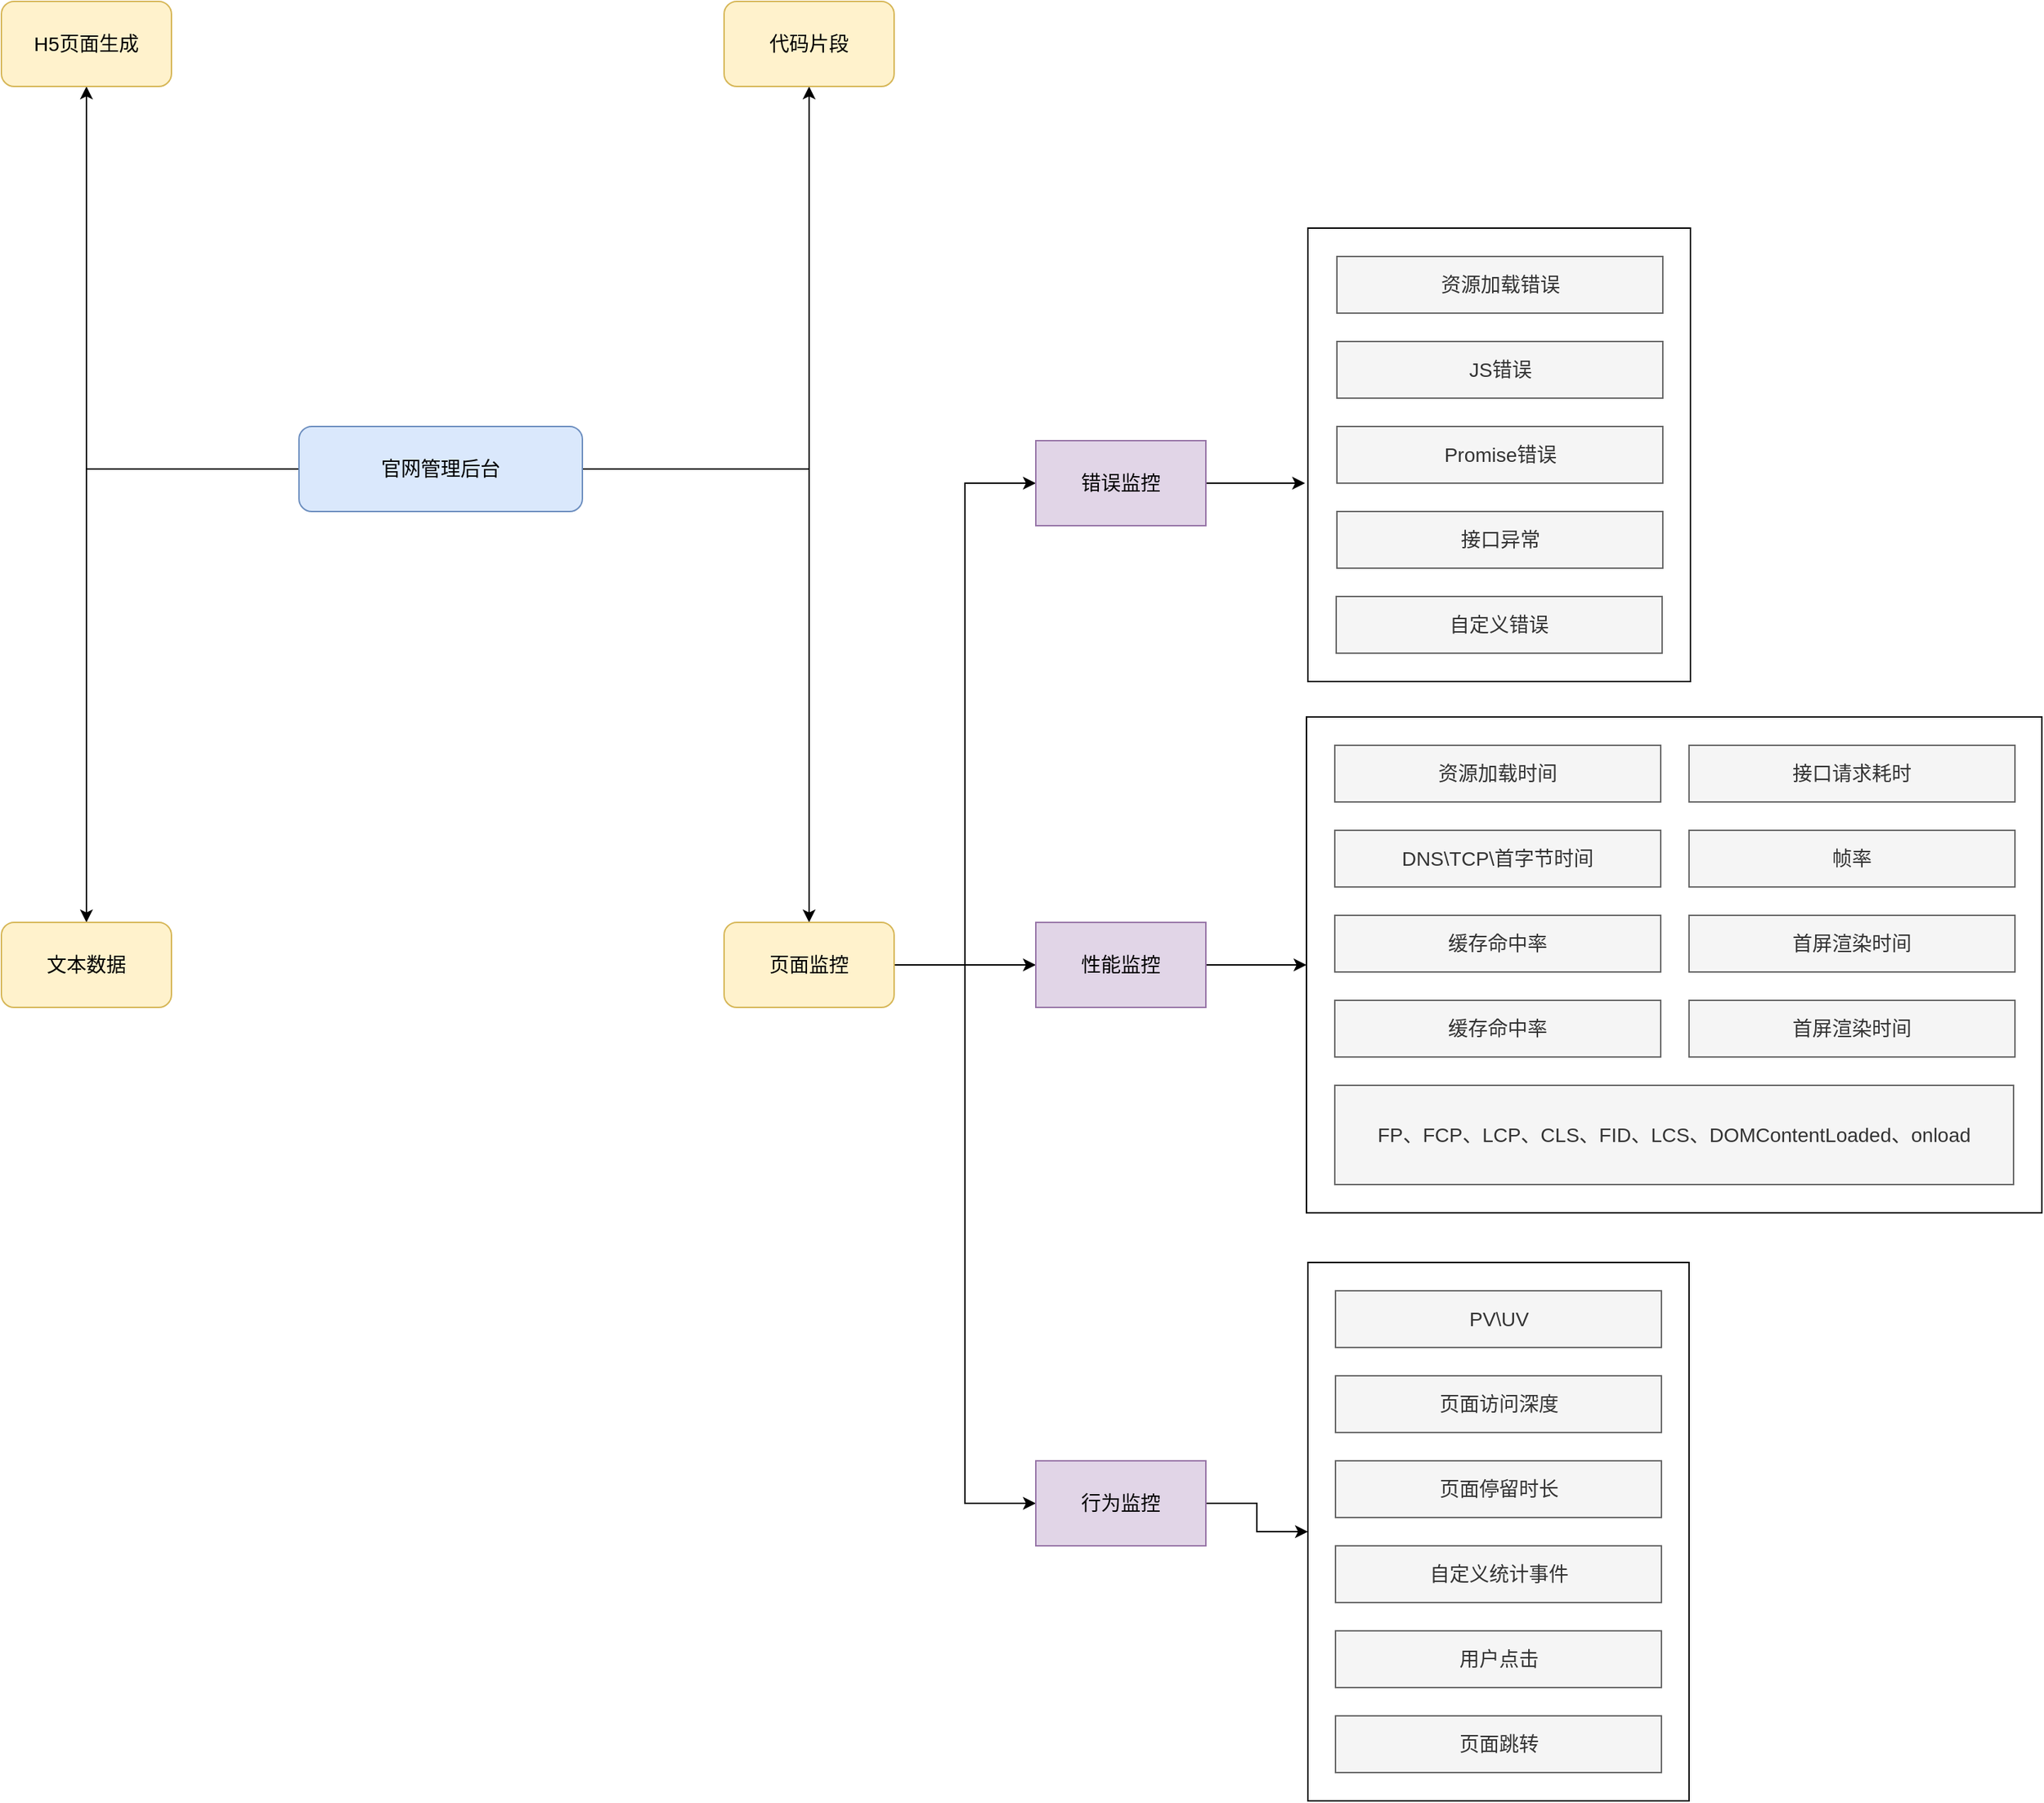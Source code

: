 <mxfile version="20.3.0" type="device"><diagram id="Dj7XrlxVqxDQXTjy18vl" name="第 1 页"><mxGraphModel dx="1422" dy="2032" grid="1" gridSize="10" guides="1" tooltips="1" connect="1" arrows="1" fold="1" page="1" pageScale="1" pageWidth="827" pageHeight="1169" math="0" shadow="0"><root><mxCell id="0"/><mxCell id="1" parent="0"/><mxCell id="Y-gJhoz1ey4gtcOwS3zp-52" style="edgeStyle=orthogonalEdgeStyle;rounded=0;orthogonalLoop=1;jettySize=auto;html=1;entryX=0.5;entryY=1;entryDx=0;entryDy=0;fontSize=14;" edge="1" parent="1" source="Y-gJhoz1ey4gtcOwS3zp-16" target="Y-gJhoz1ey4gtcOwS3zp-20"><mxGeometry relative="1" as="geometry"/></mxCell><mxCell id="Y-gJhoz1ey4gtcOwS3zp-53" style="edgeStyle=orthogonalEdgeStyle;rounded=0;orthogonalLoop=1;jettySize=auto;html=1;fontSize=14;" edge="1" parent="1" source="Y-gJhoz1ey4gtcOwS3zp-16" target="Y-gJhoz1ey4gtcOwS3zp-21"><mxGeometry relative="1" as="geometry"/></mxCell><mxCell id="Y-gJhoz1ey4gtcOwS3zp-54" style="edgeStyle=orthogonalEdgeStyle;rounded=0;orthogonalLoop=1;jettySize=auto;html=1;entryX=0.5;entryY=1;entryDx=0;entryDy=0;fontSize=14;" edge="1" parent="1" source="Y-gJhoz1ey4gtcOwS3zp-16" target="Y-gJhoz1ey4gtcOwS3zp-18"><mxGeometry relative="1" as="geometry"/></mxCell><mxCell id="Y-gJhoz1ey4gtcOwS3zp-55" style="edgeStyle=orthogonalEdgeStyle;rounded=0;orthogonalLoop=1;jettySize=auto;html=1;fontSize=14;" edge="1" parent="1" source="Y-gJhoz1ey4gtcOwS3zp-16" target="Y-gJhoz1ey4gtcOwS3zp-19"><mxGeometry relative="1" as="geometry"/></mxCell><mxCell id="Y-gJhoz1ey4gtcOwS3zp-16" value="官网管理后台" style="rounded=1;whiteSpace=wrap;html=1;fillColor=#dae8fc;strokeColor=#6c8ebf;fontSize=14;" vertex="1" parent="1"><mxGeometry x="260" y="40" width="200" height="60" as="geometry"/></mxCell><mxCell id="Y-gJhoz1ey4gtcOwS3zp-18" value="H5页面生成" style="rounded=1;whiteSpace=wrap;html=1;fontSize=14;fillColor=#fff2cc;strokeColor=#d6b656;" vertex="1" parent="1"><mxGeometry x="50" y="-260" width="120" height="60" as="geometry"/></mxCell><mxCell id="Y-gJhoz1ey4gtcOwS3zp-19" value="文本数据" style="rounded=1;whiteSpace=wrap;html=1;fontSize=14;fillColor=#fff2cc;strokeColor=#d6b656;" vertex="1" parent="1"><mxGeometry x="50" y="390" width="120" height="60" as="geometry"/></mxCell><mxCell id="Y-gJhoz1ey4gtcOwS3zp-20" value="代码片段" style="rounded=1;whiteSpace=wrap;html=1;fontSize=14;fillColor=#fff2cc;strokeColor=#d6b656;" vertex="1" parent="1"><mxGeometry x="560" y="-260" width="120" height="60" as="geometry"/></mxCell><mxCell id="Y-gJhoz1ey4gtcOwS3zp-56" style="edgeStyle=orthogonalEdgeStyle;rounded=0;orthogonalLoop=1;jettySize=auto;html=1;entryX=0;entryY=0.5;entryDx=0;entryDy=0;fontSize=14;" edge="1" parent="1" source="Y-gJhoz1ey4gtcOwS3zp-21" target="Y-gJhoz1ey4gtcOwS3zp-22"><mxGeometry relative="1" as="geometry"/></mxCell><mxCell id="Y-gJhoz1ey4gtcOwS3zp-57" style="edgeStyle=orthogonalEdgeStyle;rounded=0;orthogonalLoop=1;jettySize=auto;html=1;entryX=0;entryY=0.5;entryDx=0;entryDy=0;fontSize=14;" edge="1" parent="1" source="Y-gJhoz1ey4gtcOwS3zp-21" target="Y-gJhoz1ey4gtcOwS3zp-23"><mxGeometry relative="1" as="geometry"/></mxCell><mxCell id="Y-gJhoz1ey4gtcOwS3zp-58" style="edgeStyle=orthogonalEdgeStyle;rounded=0;orthogonalLoop=1;jettySize=auto;html=1;entryX=0;entryY=0.5;entryDx=0;entryDy=0;fontSize=14;" edge="1" parent="1" source="Y-gJhoz1ey4gtcOwS3zp-21" target="Y-gJhoz1ey4gtcOwS3zp-24"><mxGeometry relative="1" as="geometry"/></mxCell><mxCell id="Y-gJhoz1ey4gtcOwS3zp-21" value="页面监控" style="rounded=1;whiteSpace=wrap;html=1;fontSize=14;fillColor=#fff2cc;strokeColor=#d6b656;" vertex="1" parent="1"><mxGeometry x="560" y="390" width="120" height="60" as="geometry"/></mxCell><mxCell id="Y-gJhoz1ey4gtcOwS3zp-59" style="edgeStyle=orthogonalEdgeStyle;rounded=0;orthogonalLoop=1;jettySize=auto;html=1;fontSize=14;" edge="1" parent="1" source="Y-gJhoz1ey4gtcOwS3zp-22"><mxGeometry relative="1" as="geometry"><mxPoint x="970" y="80" as="targetPoint"/></mxGeometry></mxCell><mxCell id="Y-gJhoz1ey4gtcOwS3zp-22" value="错误监控" style="rounded=0;whiteSpace=wrap;html=1;fontSize=14;verticalAlign=middle;fillColor=#e1d5e7;strokeColor=#9673a6;" vertex="1" parent="1"><mxGeometry x="780" y="50" width="120" height="60" as="geometry"/></mxCell><mxCell id="Y-gJhoz1ey4gtcOwS3zp-60" style="edgeStyle=orthogonalEdgeStyle;rounded=0;orthogonalLoop=1;jettySize=auto;html=1;entryX=0;entryY=0.5;entryDx=0;entryDy=0;fontSize=14;" edge="1" parent="1" source="Y-gJhoz1ey4gtcOwS3zp-23" target="Y-gJhoz1ey4gtcOwS3zp-32"><mxGeometry relative="1" as="geometry"/></mxCell><mxCell id="Y-gJhoz1ey4gtcOwS3zp-23" value="性能监控" style="rounded=0;whiteSpace=wrap;html=1;fontSize=14;verticalAlign=middle;fillColor=#e1d5e7;strokeColor=#9673a6;" vertex="1" parent="1"><mxGeometry x="780" y="390" width="120" height="60" as="geometry"/></mxCell><mxCell id="Y-gJhoz1ey4gtcOwS3zp-61" style="edgeStyle=orthogonalEdgeStyle;rounded=0;orthogonalLoop=1;jettySize=auto;html=1;fontSize=14;" edge="1" parent="1" source="Y-gJhoz1ey4gtcOwS3zp-24" target="Y-gJhoz1ey4gtcOwS3zp-42"><mxGeometry relative="1" as="geometry"/></mxCell><mxCell id="Y-gJhoz1ey4gtcOwS3zp-24" value="行为监控" style="rounded=0;whiteSpace=wrap;html=1;fontSize=14;verticalAlign=middle;fillColor=#e1d5e7;strokeColor=#9673a6;" vertex="1" parent="1"><mxGeometry x="780" y="770" width="120" height="60" as="geometry"/></mxCell><mxCell id="Y-gJhoz1ey4gtcOwS3zp-50" value="" style="group" vertex="1" connectable="0" parent="1"><mxGeometry x="971" y="245" width="519" height="350" as="geometry"/></mxCell><mxCell id="Y-gJhoz1ey4gtcOwS3zp-32" value="" style="rounded=0;whiteSpace=wrap;html=1;fontSize=14;" vertex="1" parent="Y-gJhoz1ey4gtcOwS3zp-50"><mxGeometry width="519" height="350" as="geometry"/></mxCell><mxCell id="Y-gJhoz1ey4gtcOwS3zp-33" value="资源加载时间" style="rounded=0;whiteSpace=wrap;html=1;fontSize=14;fillColor=#f5f5f5;fontColor=#333333;strokeColor=#666666;" vertex="1" parent="Y-gJhoz1ey4gtcOwS3zp-50"><mxGeometry x="20" y="20" width="230" height="40" as="geometry"/></mxCell><mxCell id="Y-gJhoz1ey4gtcOwS3zp-34" value="接口请求耗时" style="rounded=0;whiteSpace=wrap;html=1;fontSize=14;fillColor=#f5f5f5;fontColor=#333333;strokeColor=#666666;" vertex="1" parent="Y-gJhoz1ey4gtcOwS3zp-50"><mxGeometry x="270" y="20" width="230" height="40" as="geometry"/></mxCell><mxCell id="Y-gJhoz1ey4gtcOwS3zp-35" value="DNS\TCP\首字节时间" style="rounded=0;whiteSpace=wrap;html=1;fontSize=14;fillColor=#f5f5f5;fontColor=#333333;strokeColor=#666666;" vertex="1" parent="Y-gJhoz1ey4gtcOwS3zp-50"><mxGeometry x="20" y="80" width="230" height="40" as="geometry"/></mxCell><mxCell id="Y-gJhoz1ey4gtcOwS3zp-36" value="帧率" style="rounded=0;whiteSpace=wrap;html=1;fontSize=14;fillColor=#f5f5f5;fontColor=#333333;strokeColor=#666666;" vertex="1" parent="Y-gJhoz1ey4gtcOwS3zp-50"><mxGeometry x="270" y="80" width="230" height="40" as="geometry"/></mxCell><mxCell id="Y-gJhoz1ey4gtcOwS3zp-37" value="缓存命中率" style="rounded=0;whiteSpace=wrap;html=1;fontSize=14;fillColor=#f5f5f5;fontColor=#333333;strokeColor=#666666;" vertex="1" parent="Y-gJhoz1ey4gtcOwS3zp-50"><mxGeometry x="20" y="140" width="230" height="40" as="geometry"/></mxCell><mxCell id="Y-gJhoz1ey4gtcOwS3zp-38" value="首屏渲染时间" style="rounded=0;whiteSpace=wrap;html=1;fontSize=14;fillColor=#f5f5f5;fontColor=#333333;strokeColor=#666666;" vertex="1" parent="Y-gJhoz1ey4gtcOwS3zp-50"><mxGeometry x="270" y="140" width="230" height="40" as="geometry"/></mxCell><mxCell id="Y-gJhoz1ey4gtcOwS3zp-39" value="缓存命中率" style="rounded=0;whiteSpace=wrap;html=1;fontSize=14;fillColor=#f5f5f5;fontColor=#333333;strokeColor=#666666;" vertex="1" parent="Y-gJhoz1ey4gtcOwS3zp-50"><mxGeometry x="20" y="200" width="230" height="40" as="geometry"/></mxCell><mxCell id="Y-gJhoz1ey4gtcOwS3zp-40" value="首屏渲染时间" style="rounded=0;whiteSpace=wrap;html=1;fontSize=14;fillColor=#f5f5f5;fontColor=#333333;strokeColor=#666666;" vertex="1" parent="Y-gJhoz1ey4gtcOwS3zp-50"><mxGeometry x="270" y="200" width="230" height="40" as="geometry"/></mxCell><mxCell id="Y-gJhoz1ey4gtcOwS3zp-41" value="FP、FCP、LCP、CLS、FID、LCS、DOMContentLoaded、onload" style="rounded=0;whiteSpace=wrap;html=1;fontSize=14;fillColor=#f5f5f5;fontColor=#333333;strokeColor=#666666;" vertex="1" parent="Y-gJhoz1ey4gtcOwS3zp-50"><mxGeometry x="20" y="260" width="479" height="70" as="geometry"/></mxCell><mxCell id="Y-gJhoz1ey4gtcOwS3zp-51" value="" style="group" vertex="1" connectable="0" parent="1"><mxGeometry x="972" y="630" width="269" height="380" as="geometry"/></mxCell><mxCell id="Y-gJhoz1ey4gtcOwS3zp-42" value="" style="rounded=0;whiteSpace=wrap;html=1;fontSize=14;" vertex="1" parent="Y-gJhoz1ey4gtcOwS3zp-51"><mxGeometry width="269" height="380" as="geometry"/></mxCell><mxCell id="Y-gJhoz1ey4gtcOwS3zp-43" value="PV\UV" style="rounded=0;whiteSpace=wrap;html=1;fontSize=14;fillColor=#f5f5f5;fontColor=#333333;strokeColor=#666666;" vertex="1" parent="Y-gJhoz1ey4gtcOwS3zp-51"><mxGeometry x="19.5" y="20" width="230" height="40" as="geometry"/></mxCell><mxCell id="Y-gJhoz1ey4gtcOwS3zp-44" value="页面访问深度" style="rounded=0;whiteSpace=wrap;html=1;fontSize=14;fillColor=#f5f5f5;fontColor=#333333;strokeColor=#666666;" vertex="1" parent="Y-gJhoz1ey4gtcOwS3zp-51"><mxGeometry x="19.5" y="80" width="230" height="40" as="geometry"/></mxCell><mxCell id="Y-gJhoz1ey4gtcOwS3zp-45" value="页面停留时长" style="rounded=0;whiteSpace=wrap;html=1;fontSize=14;fillColor=#f5f5f5;fontColor=#333333;strokeColor=#666666;" vertex="1" parent="Y-gJhoz1ey4gtcOwS3zp-51"><mxGeometry x="19.5" y="140" width="230" height="40" as="geometry"/></mxCell><mxCell id="Y-gJhoz1ey4gtcOwS3zp-46" value="自定义统计事件" style="rounded=0;whiteSpace=wrap;html=1;fontSize=14;fillColor=#f5f5f5;fontColor=#333333;strokeColor=#666666;" vertex="1" parent="Y-gJhoz1ey4gtcOwS3zp-51"><mxGeometry x="19.5" y="200" width="230" height="40" as="geometry"/></mxCell><mxCell id="Y-gJhoz1ey4gtcOwS3zp-47" value="用户点击" style="rounded=0;whiteSpace=wrap;html=1;fontSize=14;fillColor=#f5f5f5;fontColor=#333333;strokeColor=#666666;" vertex="1" parent="Y-gJhoz1ey4gtcOwS3zp-51"><mxGeometry x="19.5" y="260" width="230" height="40" as="geometry"/></mxCell><mxCell id="Y-gJhoz1ey4gtcOwS3zp-48" value="页面跳转" style="rounded=0;whiteSpace=wrap;html=1;fontSize=14;fillColor=#f5f5f5;fontColor=#333333;strokeColor=#666666;" vertex="1" parent="Y-gJhoz1ey4gtcOwS3zp-51"><mxGeometry x="19.5" y="320" width="230" height="40" as="geometry"/></mxCell><mxCell id="Y-gJhoz1ey4gtcOwS3zp-30" value="" style="rounded=0;whiteSpace=wrap;html=1;fontSize=14;" vertex="1" parent="1"><mxGeometry x="972" y="-100" width="270" height="320" as="geometry"/></mxCell><mxCell id="Y-gJhoz1ey4gtcOwS3zp-25" value="资源加载错误" style="rounded=0;whiteSpace=wrap;html=1;fontSize=14;fillColor=#f5f5f5;fontColor=#333333;strokeColor=#666666;" vertex="1" parent="1"><mxGeometry x="992.5" y="-80" width="230" height="40" as="geometry"/></mxCell><mxCell id="Y-gJhoz1ey4gtcOwS3zp-26" value="JS错误" style="rounded=0;whiteSpace=wrap;html=1;fontSize=14;fillColor=#f5f5f5;fontColor=#333333;strokeColor=#666666;" vertex="1" parent="1"><mxGeometry x="992.5" y="-20" width="230" height="40" as="geometry"/></mxCell><mxCell id="Y-gJhoz1ey4gtcOwS3zp-27" value="Promise错误" style="rounded=0;whiteSpace=wrap;html=1;fontSize=14;fillColor=#f5f5f5;fontColor=#333333;strokeColor=#666666;" vertex="1" parent="1"><mxGeometry x="992.5" y="40" width="230" height="40" as="geometry"/></mxCell><mxCell id="Y-gJhoz1ey4gtcOwS3zp-28" value="接口异常" style="rounded=0;whiteSpace=wrap;html=1;fontSize=14;fillColor=#f5f5f5;fontColor=#333333;strokeColor=#666666;" vertex="1" parent="1"><mxGeometry x="992.5" y="100" width="230" height="40" as="geometry"/></mxCell><mxCell id="Y-gJhoz1ey4gtcOwS3zp-63" value="自定义错误" style="rounded=0;whiteSpace=wrap;html=1;fontSize=14;fillColor=#f5f5f5;fontColor=#333333;strokeColor=#666666;" vertex="1" parent="1"><mxGeometry x="992" y="160" width="230" height="40" as="geometry"/></mxCell></root></mxGraphModel></diagram></mxfile>